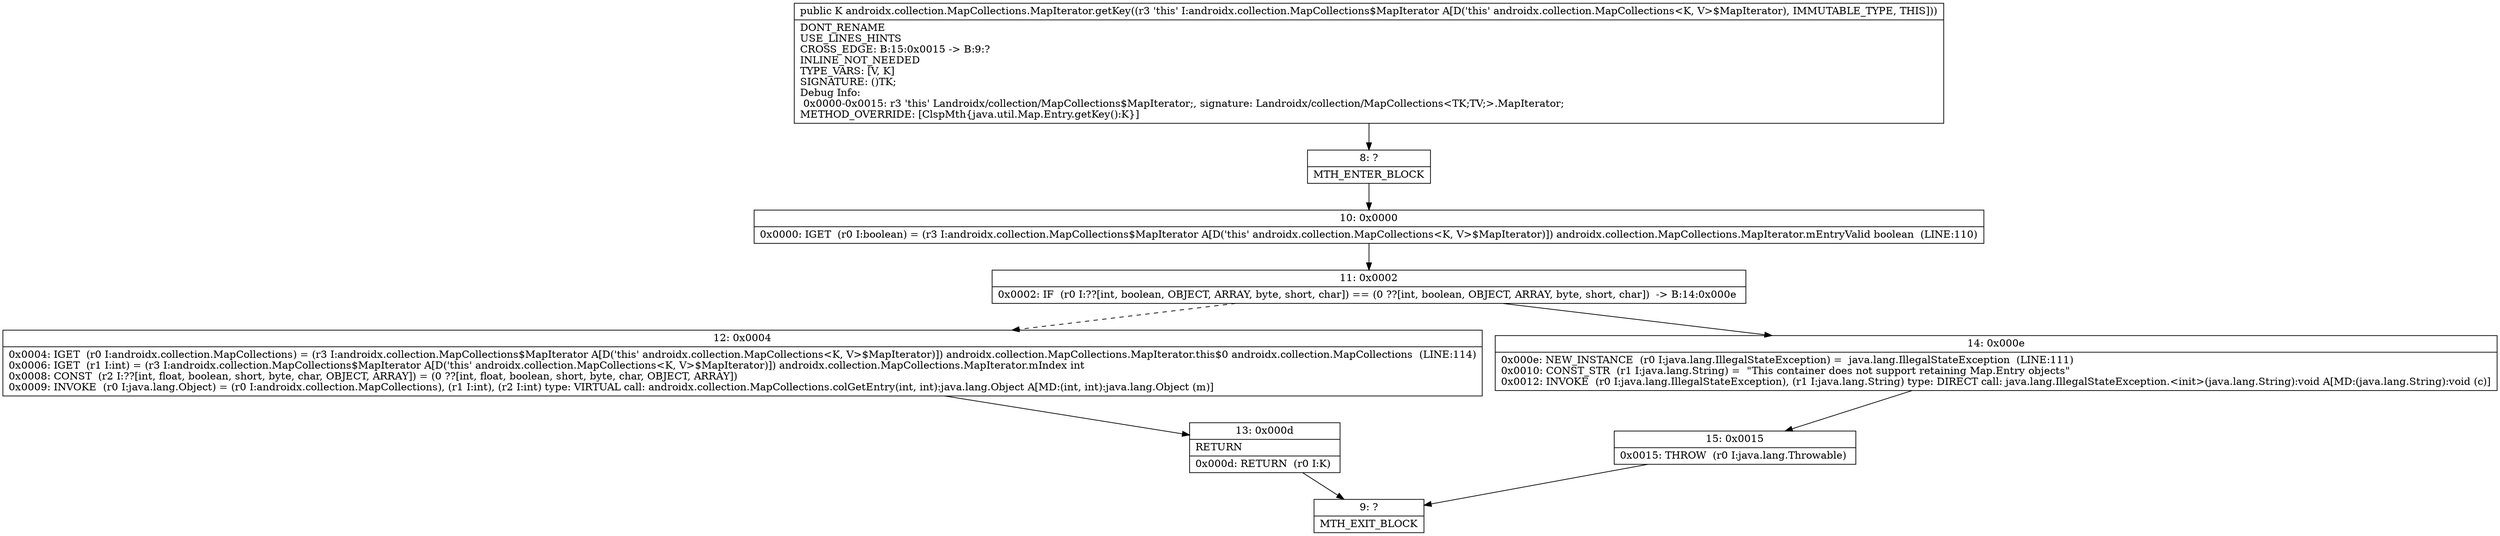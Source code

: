 digraph "CFG forandroidx.collection.MapCollections.MapIterator.getKey()Ljava\/lang\/Object;" {
Node_8 [shape=record,label="{8\:\ ?|MTH_ENTER_BLOCK\l}"];
Node_10 [shape=record,label="{10\:\ 0x0000|0x0000: IGET  (r0 I:boolean) = (r3 I:androidx.collection.MapCollections$MapIterator A[D('this' androidx.collection.MapCollections\<K, V\>$MapIterator)]) androidx.collection.MapCollections.MapIterator.mEntryValid boolean  (LINE:110)\l}"];
Node_11 [shape=record,label="{11\:\ 0x0002|0x0002: IF  (r0 I:??[int, boolean, OBJECT, ARRAY, byte, short, char]) == (0 ??[int, boolean, OBJECT, ARRAY, byte, short, char])  \-\> B:14:0x000e \l}"];
Node_12 [shape=record,label="{12\:\ 0x0004|0x0004: IGET  (r0 I:androidx.collection.MapCollections) = (r3 I:androidx.collection.MapCollections$MapIterator A[D('this' androidx.collection.MapCollections\<K, V\>$MapIterator)]) androidx.collection.MapCollections.MapIterator.this$0 androidx.collection.MapCollections  (LINE:114)\l0x0006: IGET  (r1 I:int) = (r3 I:androidx.collection.MapCollections$MapIterator A[D('this' androidx.collection.MapCollections\<K, V\>$MapIterator)]) androidx.collection.MapCollections.MapIterator.mIndex int \l0x0008: CONST  (r2 I:??[int, float, boolean, short, byte, char, OBJECT, ARRAY]) = (0 ??[int, float, boolean, short, byte, char, OBJECT, ARRAY]) \l0x0009: INVOKE  (r0 I:java.lang.Object) = (r0 I:androidx.collection.MapCollections), (r1 I:int), (r2 I:int) type: VIRTUAL call: androidx.collection.MapCollections.colGetEntry(int, int):java.lang.Object A[MD:(int, int):java.lang.Object (m)]\l}"];
Node_13 [shape=record,label="{13\:\ 0x000d|RETURN\l|0x000d: RETURN  (r0 I:K) \l}"];
Node_9 [shape=record,label="{9\:\ ?|MTH_EXIT_BLOCK\l}"];
Node_14 [shape=record,label="{14\:\ 0x000e|0x000e: NEW_INSTANCE  (r0 I:java.lang.IllegalStateException) =  java.lang.IllegalStateException  (LINE:111)\l0x0010: CONST_STR  (r1 I:java.lang.String) =  \"This container does not support retaining Map.Entry objects\" \l0x0012: INVOKE  (r0 I:java.lang.IllegalStateException), (r1 I:java.lang.String) type: DIRECT call: java.lang.IllegalStateException.\<init\>(java.lang.String):void A[MD:(java.lang.String):void (c)]\l}"];
Node_15 [shape=record,label="{15\:\ 0x0015|0x0015: THROW  (r0 I:java.lang.Throwable) \l}"];
MethodNode[shape=record,label="{public K androidx.collection.MapCollections.MapIterator.getKey((r3 'this' I:androidx.collection.MapCollections$MapIterator A[D('this' androidx.collection.MapCollections\<K, V\>$MapIterator), IMMUTABLE_TYPE, THIS]))  | DONT_RENAME\lUSE_LINES_HINTS\lCROSS_EDGE: B:15:0x0015 \-\> B:9:?\lINLINE_NOT_NEEDED\lTYPE_VARS: [V, K]\lSIGNATURE: ()TK;\lDebug Info:\l  0x0000\-0x0015: r3 'this' Landroidx\/collection\/MapCollections$MapIterator;, signature: Landroidx\/collection\/MapCollections\<TK;TV;\>.MapIterator;\lMETHOD_OVERRIDE: [ClspMth\{java.util.Map.Entry.getKey():K\}]\l}"];
MethodNode -> Node_8;Node_8 -> Node_10;
Node_10 -> Node_11;
Node_11 -> Node_12[style=dashed];
Node_11 -> Node_14;
Node_12 -> Node_13;
Node_13 -> Node_9;
Node_14 -> Node_15;
Node_15 -> Node_9;
}

